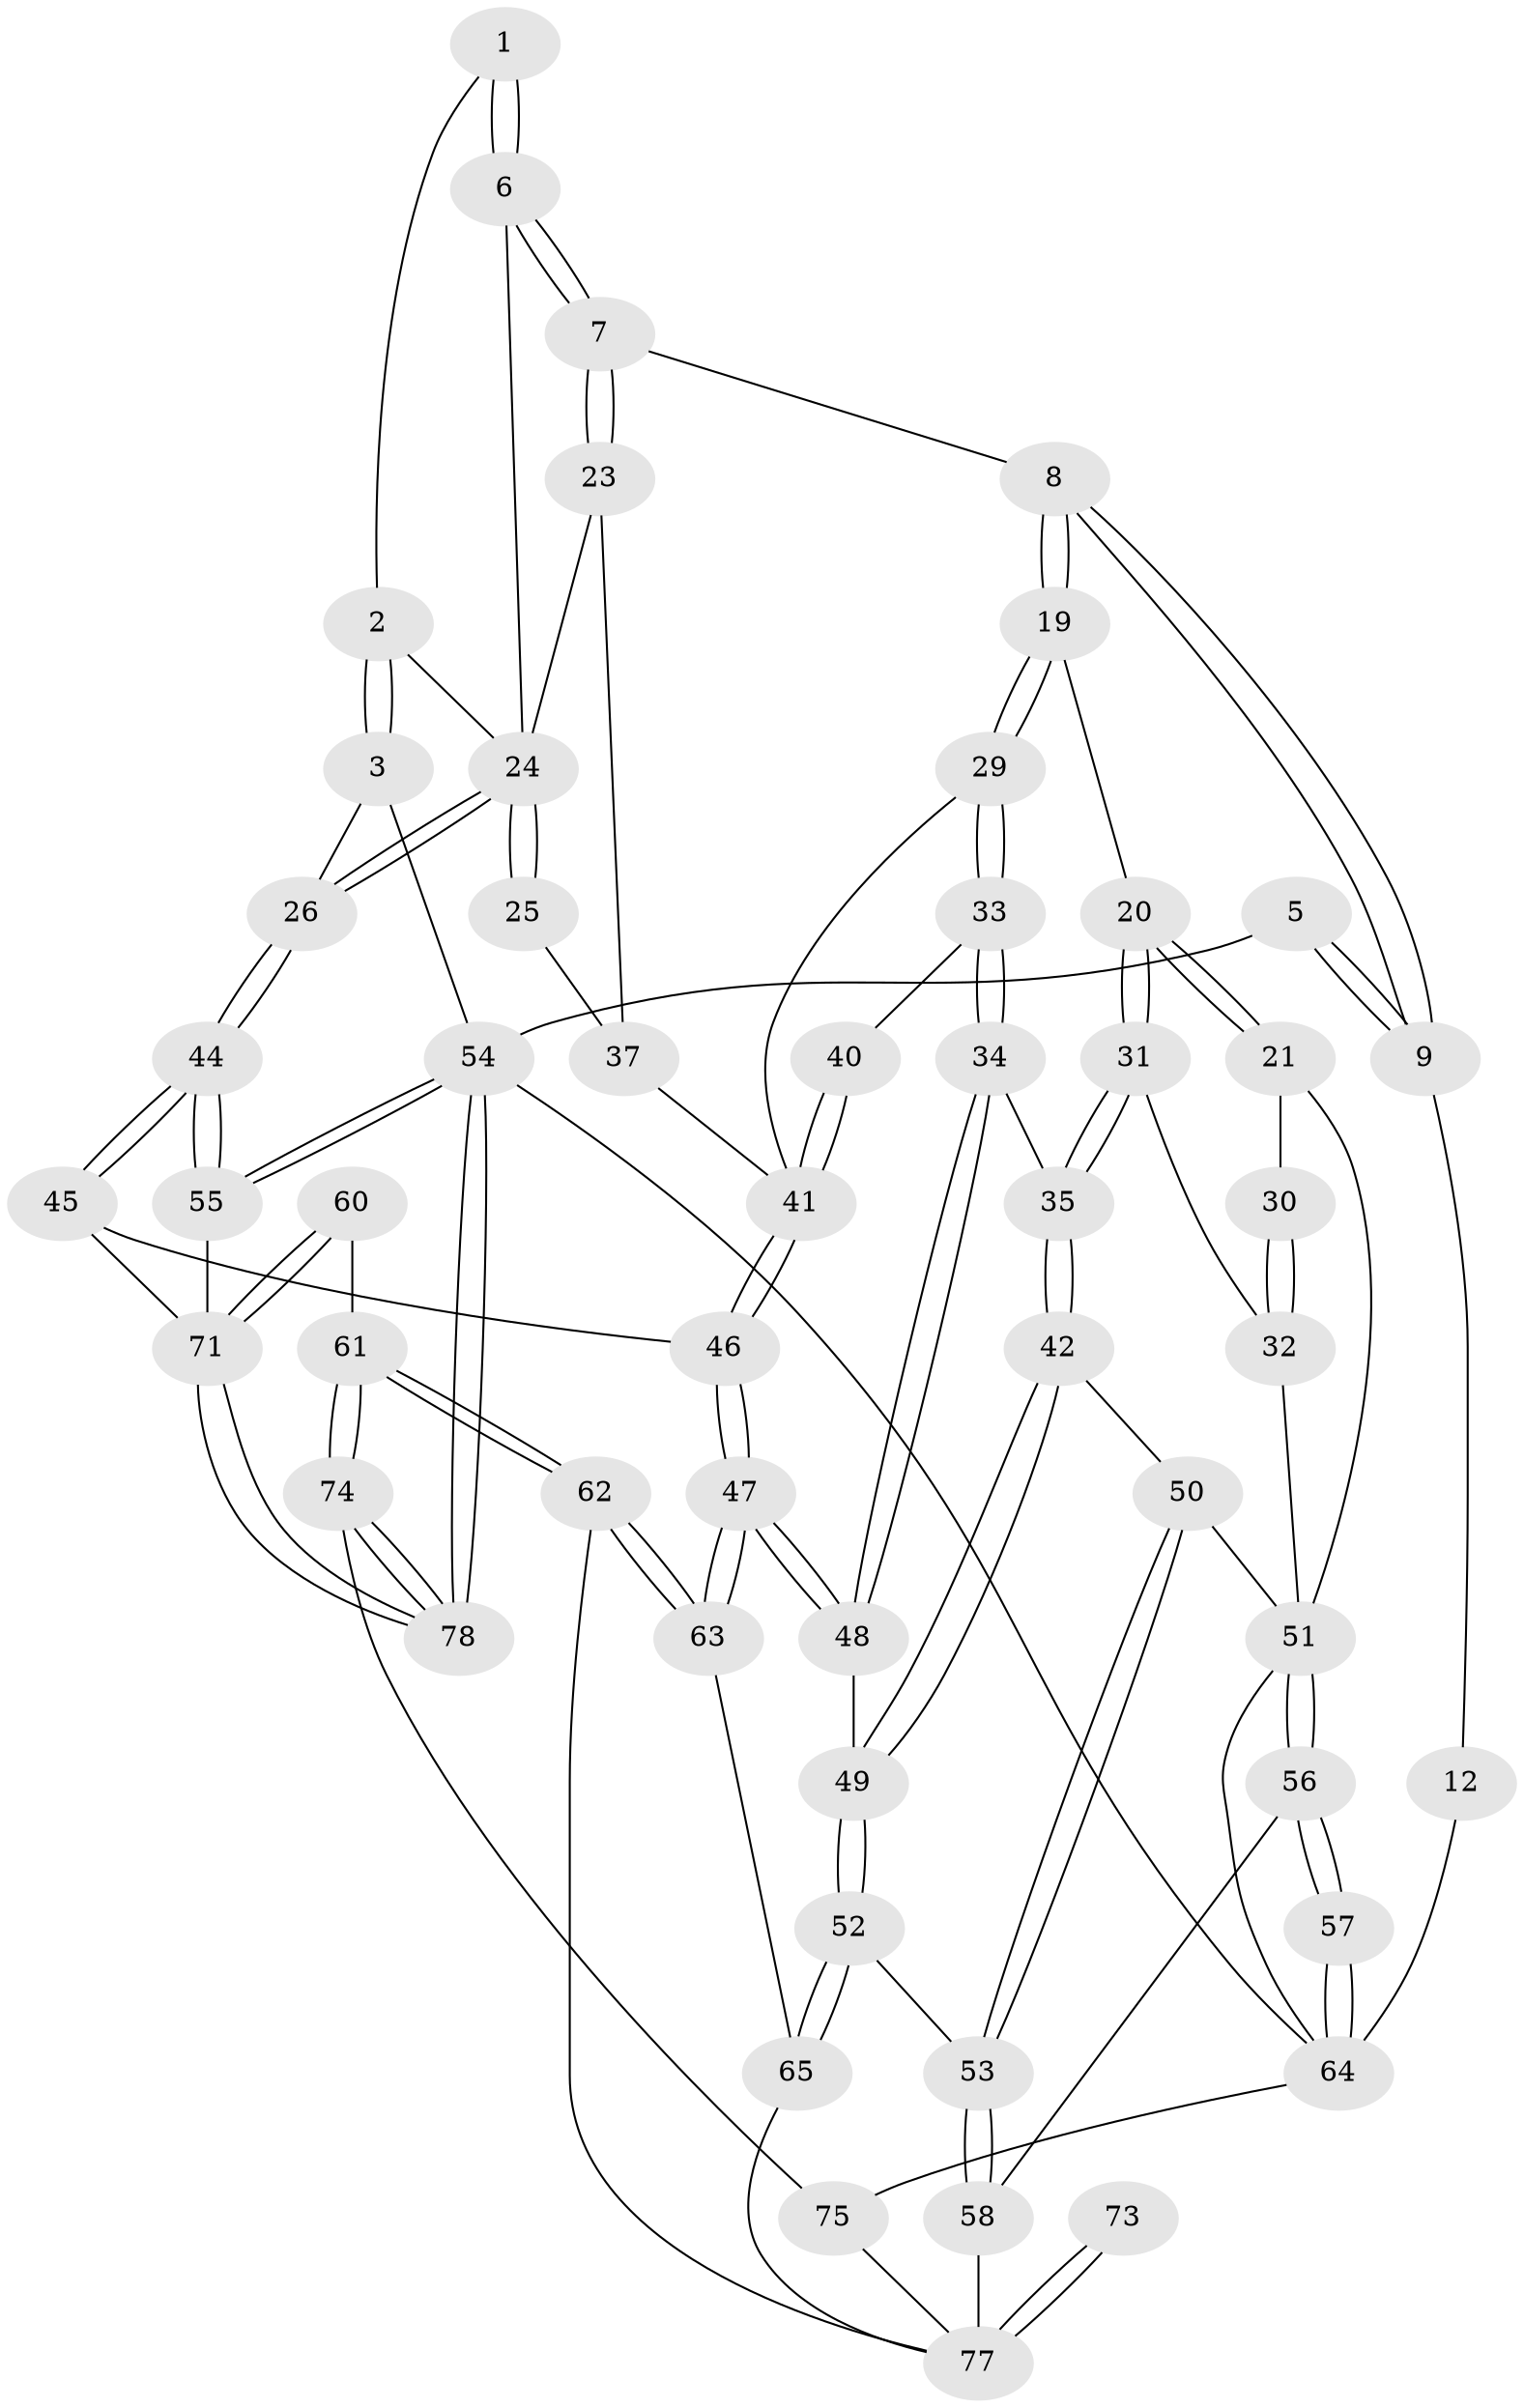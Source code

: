 // original degree distribution, {3: 0.038461538461538464, 4: 0.1794871794871795, 5: 0.6025641025641025, 6: 0.1794871794871795}
// Generated by graph-tools (version 1.1) at 2025/05/03/04/25 22:05:52]
// undirected, 54 vertices, 125 edges
graph export_dot {
graph [start="1"]
  node [color=gray90,style=filled];
  1 [pos="+0.7861536152122475+0"];
  2 [pos="+0.8420961999839734+0.03786645677411024"];
  3 [pos="+1+0.03579885534894367"];
  5 [pos="+0.7674999637488847+0"];
  6 [pos="+0.7059346386452605+0.12801084770913287"];
  7 [pos="+0.5882481855193028+0.15171371909928485"];
  8 [pos="+0.43499905133019706+0.023913296483911366"];
  9 [pos="+0.39654912539309317+0"];
  12 [pos="+0.25663227629233337+0"];
  19 [pos="+0.36216687047668294+0.21092901947621637"];
  20 [pos="+0.3187392077801158+0.23957359918392485"];
  21 [pos="+0.2785611617869465+0.24967054781415915",super="+18"];
  23 [pos="+0.6227879451004911+0.2997681165874263"];
  24 [pos="+1+0.3158073324337908",super="+10+11+22"];
  25 [pos="+0.9477665001975668+0.35294873868254095"];
  26 [pos="+1+0.32265227036740207"];
  29 [pos="+0.46574838305669164+0.3771695833217586"];
  30 [pos="+0.2389532731502155+0.27193927053486894"];
  31 [pos="+0.30849078430340093+0.4452402931510444"];
  32 [pos="+0.2169543186839713+0.4056944078919707"];
  33 [pos="+0.41953451608828096+0.48211285595373915"];
  34 [pos="+0.4114427016221528+0.4909240231137409"];
  35 [pos="+0.3151030868143829+0.4524875383226444"];
  37 [pos="+0.8621542846892463+0.3997028484891718",super="+27"];
  40 [pos="+0.5464587936485658+0.4914657118523519"];
  41 [pos="+0.70811875270215+0.6131410693555339",super="+38+39"];
  42 [pos="+0.1871824628242751+0.5701165749443913"];
  44 [pos="+1+0.585006205659564"];
  45 [pos="+0.8416312961812478+0.6550284569596108"];
  46 [pos="+0.708140877823215+0.6165701297195759"];
  47 [pos="+0.6749150347692933+0.652213700161442"];
  48 [pos="+0.41624010179544124+0.6134563645675336"];
  49 [pos="+0.38294830596927215+0.6592319335836487"];
  50 [pos="+0.14766357891338808+0.6313842956847536",super="+43"];
  51 [pos="+0.08151844961282974+0.6118636809541037",super="+16+36"];
  52 [pos="+0.38118524810867005+0.6663150388991074"];
  53 [pos="+0.14748443925925553+0.6880158751436918"];
  54 [pos="+1+1",super="+4"];
  55 [pos="+1+0.7349688020060182"];
  56 [pos="+0+0.7339330388326102"];
  57 [pos="+0+0.7513295774439901"];
  58 [pos="+0.1310333805371181+0.7383896890099639"];
  60 [pos="+0.7706818324894698+0.8568129719005088"];
  61 [pos="+0.6832130610169606+0.8540511625374363"];
  62 [pos="+0.6631607253039686+0.8370403591706722"];
  63 [pos="+0.6509406211868652+0.8033118515181898"];
  64 [pos="+0+1",super="+13+14"];
  65 [pos="+0.37331624781852896+0.7931149673363015"];
  71 [pos="+0.8856218488840788+0.944158482192434",super="+68+59"];
  73 [pos="+0.3657343817617797+0.9020945762027188"];
  74 [pos="+0.7713119295666808+1"];
  75 [pos="+0.41749315075584215+1",super="+70"];
  77 [pos="+0.36567476598817605+0.9337426749493857",super="+69+67+66+76"];
  78 [pos="+0.9655763350720008+1"];
  1 -- 2;
  1 -- 6;
  1 -- 6;
  2 -- 3;
  2 -- 3;
  2 -- 24;
  3 -- 26;
  3 -- 54;
  5 -- 9;
  5 -- 9;
  5 -- 54;
  6 -- 7;
  6 -- 7;
  6 -- 24;
  7 -- 8;
  7 -- 23;
  7 -- 23;
  8 -- 9;
  8 -- 9;
  8 -- 19;
  8 -- 19;
  9 -- 12;
  12 -- 64;
  19 -- 20;
  19 -- 29;
  19 -- 29;
  20 -- 21;
  20 -- 21;
  20 -- 31;
  20 -- 31;
  21 -- 30 [weight=2];
  21 -- 51;
  23 -- 24;
  23 -- 37;
  24 -- 25 [weight=2];
  24 -- 25;
  24 -- 26;
  24 -- 26;
  25 -- 37;
  26 -- 44;
  26 -- 44;
  29 -- 33;
  29 -- 33;
  29 -- 41;
  30 -- 32;
  30 -- 32;
  31 -- 32;
  31 -- 35;
  31 -- 35;
  32 -- 51;
  33 -- 34;
  33 -- 34;
  33 -- 40;
  34 -- 35;
  34 -- 48;
  34 -- 48;
  35 -- 42;
  35 -- 42;
  37 -- 41 [weight=2];
  40 -- 41 [weight=2];
  40 -- 41;
  41 -- 46;
  41 -- 46;
  42 -- 49;
  42 -- 49;
  42 -- 50;
  44 -- 45;
  44 -- 45;
  44 -- 55;
  44 -- 55;
  45 -- 46;
  45 -- 71;
  46 -- 47;
  46 -- 47;
  47 -- 48;
  47 -- 48;
  47 -- 63;
  47 -- 63;
  48 -- 49;
  49 -- 52;
  49 -- 52;
  50 -- 51 [weight=2];
  50 -- 53;
  50 -- 53;
  51 -- 56;
  51 -- 56;
  51 -- 64;
  52 -- 53;
  52 -- 65;
  52 -- 65;
  53 -- 58;
  53 -- 58;
  54 -- 55;
  54 -- 55;
  54 -- 78;
  54 -- 78;
  54 -- 64 [weight=2];
  55 -- 71;
  56 -- 57;
  56 -- 57;
  56 -- 58;
  57 -- 64 [weight=2];
  57 -- 64;
  58 -- 77;
  60 -- 61;
  60 -- 71 [weight=2];
  60 -- 71;
  61 -- 62;
  61 -- 62;
  61 -- 74;
  61 -- 74;
  62 -- 63;
  62 -- 63;
  62 -- 77;
  63 -- 65;
  64 -- 75;
  65 -- 77;
  71 -- 78;
  71 -- 78;
  73 -- 77 [weight=3];
  73 -- 77;
  74 -- 75;
  74 -- 78;
  74 -- 78;
  75 -- 77 [weight=2];
}
